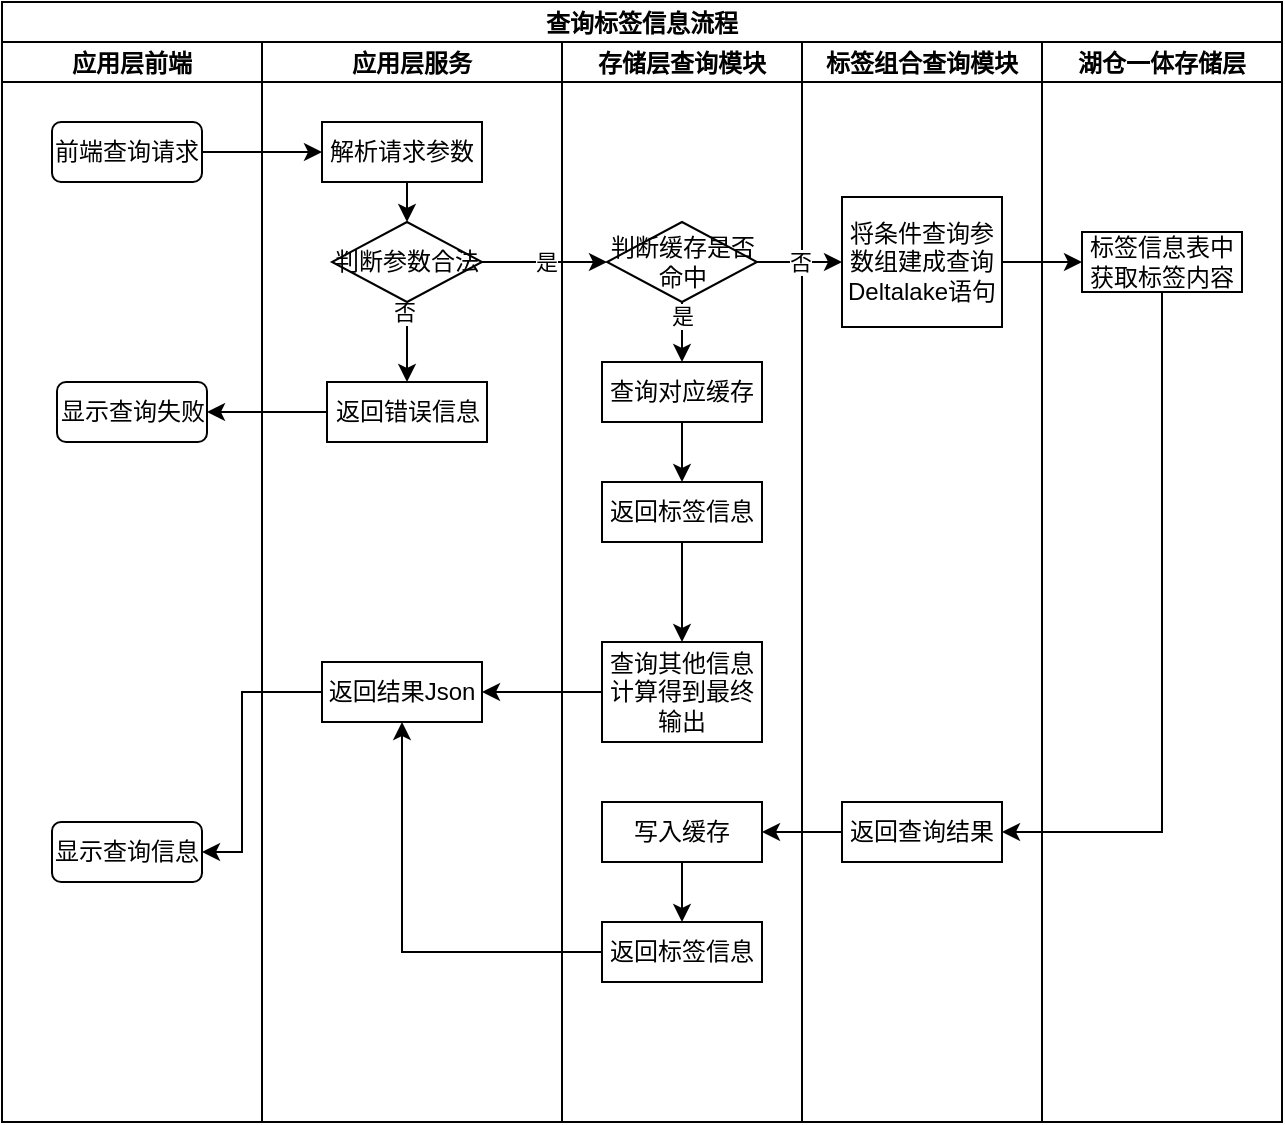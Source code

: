 <mxfile version="17.1.2" type="github">
  <diagram id="_-KhlgRjDGJnE1wBygxN" name="第 1 页">
    <mxGraphModel dx="1158" dy="779" grid="1" gridSize="10" guides="1" tooltips="1" connect="1" arrows="1" fold="1" page="1" pageScale="1" pageWidth="850" pageHeight="1100" math="0" shadow="0">
      <root>
        <mxCell id="0" />
        <mxCell id="1" parent="0" />
        <mxCell id="_END5mWc-I215Ko7BJCz-1" value="查询标签信息流程" style="swimlane;childLayout=stackLayout;resizeParent=1;resizeParentMax=0;startSize=20;" vertex="1" parent="1">
          <mxGeometry x="100" y="120" width="640" height="560" as="geometry" />
        </mxCell>
        <mxCell id="_END5mWc-I215Ko7BJCz-2" value="应用层前端" style="swimlane;startSize=20;" vertex="1" parent="_END5mWc-I215Ko7BJCz-1">
          <mxGeometry y="20" width="130" height="540" as="geometry" />
        </mxCell>
        <mxCell id="_END5mWc-I215Ko7BJCz-3" value="前端查询请求" style="rounded=1;whiteSpace=wrap;html=1;" vertex="1" parent="_END5mWc-I215Ko7BJCz-2">
          <mxGeometry x="25" y="40" width="75" height="30" as="geometry" />
        </mxCell>
        <mxCell id="_END5mWc-I215Ko7BJCz-5" value="显示查询信息" style="rounded=1;whiteSpace=wrap;html=1;" vertex="1" parent="_END5mWc-I215Ko7BJCz-2">
          <mxGeometry x="25" y="390" width="75" height="30" as="geometry" />
        </mxCell>
        <mxCell id="_END5mWc-I215Ko7BJCz-4" value="显示查询失败" style="rounded=1;whiteSpace=wrap;html=1;" vertex="1" parent="_END5mWc-I215Ko7BJCz-2">
          <mxGeometry x="27.5" y="170" width="75" height="30" as="geometry" />
        </mxCell>
        <mxCell id="_END5mWc-I215Ko7BJCz-6" value="应用层服务" style="swimlane;startSize=20;" vertex="1" parent="_END5mWc-I215Ko7BJCz-1">
          <mxGeometry x="130" y="20" width="150" height="540" as="geometry" />
        </mxCell>
        <mxCell id="_END5mWc-I215Ko7BJCz-7" style="edgeStyle=orthogonalEdgeStyle;rounded=0;orthogonalLoop=1;jettySize=auto;html=1;exitX=0.5;exitY=1;exitDx=0;exitDy=0;entryX=0.5;entryY=0;entryDx=0;entryDy=0;" edge="1" parent="_END5mWc-I215Ko7BJCz-6" source="_END5mWc-I215Ko7BJCz-8" target="_END5mWc-I215Ko7BJCz-10">
          <mxGeometry relative="1" as="geometry" />
        </mxCell>
        <mxCell id="_END5mWc-I215Ko7BJCz-8" value="解析请求参数" style="rounded=0;whiteSpace=wrap;html=1;" vertex="1" parent="_END5mWc-I215Ko7BJCz-6">
          <mxGeometry x="30" y="40" width="80" height="30" as="geometry" />
        </mxCell>
        <mxCell id="_END5mWc-I215Ko7BJCz-52" style="edgeStyle=orthogonalEdgeStyle;rounded=0;orthogonalLoop=1;jettySize=auto;html=1;exitX=0.5;exitY=1;exitDx=0;exitDy=0;" edge="1" parent="_END5mWc-I215Ko7BJCz-6" source="_END5mWc-I215Ko7BJCz-10" target="_END5mWc-I215Ko7BJCz-51">
          <mxGeometry relative="1" as="geometry" />
        </mxCell>
        <mxCell id="_END5mWc-I215Ko7BJCz-54" value="否" style="edgeLabel;html=1;align=center;verticalAlign=middle;resizable=0;points=[];" vertex="1" connectable="0" parent="_END5mWc-I215Ko7BJCz-52">
          <mxGeometry x="-0.76" y="-2" relative="1" as="geometry">
            <mxPoint as="offset" />
          </mxGeometry>
        </mxCell>
        <mxCell id="_END5mWc-I215Ko7BJCz-10" value="判断参数合法" style="rhombus;whiteSpace=wrap;html=1;" vertex="1" parent="_END5mWc-I215Ko7BJCz-6">
          <mxGeometry x="35" y="90" width="75" height="40" as="geometry" />
        </mxCell>
        <mxCell id="_END5mWc-I215Ko7BJCz-49" value="返回结果Json" style="rounded=0;whiteSpace=wrap;html=1;" vertex="1" parent="_END5mWc-I215Ko7BJCz-6">
          <mxGeometry x="30" y="310" width="80" height="30" as="geometry" />
        </mxCell>
        <mxCell id="_END5mWc-I215Ko7BJCz-51" value="返回错误信息" style="rounded=0;whiteSpace=wrap;html=1;" vertex="1" parent="_END5mWc-I215Ko7BJCz-6">
          <mxGeometry x="32.5" y="170" width="80" height="30" as="geometry" />
        </mxCell>
        <mxCell id="_END5mWc-I215Ko7BJCz-12" value="存储层查询模块" style="swimlane;startSize=20;" vertex="1" parent="_END5mWc-I215Ko7BJCz-1">
          <mxGeometry x="280" y="20" width="120" height="540" as="geometry" />
        </mxCell>
        <mxCell id="_END5mWc-I215Ko7BJCz-42" style="edgeStyle=orthogonalEdgeStyle;rounded=0;orthogonalLoop=1;jettySize=auto;html=1;entryX=0.5;entryY=0;entryDx=0;entryDy=0;" edge="1" parent="_END5mWc-I215Ko7BJCz-12" source="_END5mWc-I215Ko7BJCz-14" target="_END5mWc-I215Ko7BJCz-41">
          <mxGeometry relative="1" as="geometry" />
        </mxCell>
        <mxCell id="_END5mWc-I215Ko7BJCz-58" value="是" style="edgeLabel;html=1;align=center;verticalAlign=middle;resizable=0;points=[];" vertex="1" connectable="0" parent="_END5mWc-I215Ko7BJCz-42">
          <mxGeometry x="-0.72" relative="1" as="geometry">
            <mxPoint as="offset" />
          </mxGeometry>
        </mxCell>
        <mxCell id="_END5mWc-I215Ko7BJCz-14" value="判断缓存是否命中" style="rhombus;whiteSpace=wrap;html=1;" vertex="1" parent="_END5mWc-I215Ko7BJCz-12">
          <mxGeometry x="22.5" y="90" width="75" height="40" as="geometry" />
        </mxCell>
        <mxCell id="_END5mWc-I215Ko7BJCz-45" style="edgeStyle=orthogonalEdgeStyle;rounded=0;orthogonalLoop=1;jettySize=auto;html=1;" edge="1" parent="_END5mWc-I215Ko7BJCz-12" source="_END5mWc-I215Ko7BJCz-41" target="_END5mWc-I215Ko7BJCz-44">
          <mxGeometry relative="1" as="geometry" />
        </mxCell>
        <mxCell id="_END5mWc-I215Ko7BJCz-41" value="查询对应缓存" style="rounded=0;whiteSpace=wrap;html=1;" vertex="1" parent="_END5mWc-I215Ko7BJCz-12">
          <mxGeometry x="20" y="160" width="80" height="30" as="geometry" />
        </mxCell>
        <mxCell id="_END5mWc-I215Ko7BJCz-48" style="edgeStyle=orthogonalEdgeStyle;rounded=0;orthogonalLoop=1;jettySize=auto;html=1;entryX=0.5;entryY=0;entryDx=0;entryDy=0;" edge="1" parent="_END5mWc-I215Ko7BJCz-12" source="_END5mWc-I215Ko7BJCz-44" target="_END5mWc-I215Ko7BJCz-47">
          <mxGeometry relative="1" as="geometry" />
        </mxCell>
        <mxCell id="_END5mWc-I215Ko7BJCz-44" value="返回标签信息" style="rounded=0;whiteSpace=wrap;html=1;" vertex="1" parent="_END5mWc-I215Ko7BJCz-12">
          <mxGeometry x="20" y="220" width="80" height="30" as="geometry" />
        </mxCell>
        <mxCell id="_END5mWc-I215Ko7BJCz-47" value="查询其他信息计算得到最终输出" style="rounded=0;whiteSpace=wrap;html=1;" vertex="1" parent="_END5mWc-I215Ko7BJCz-12">
          <mxGeometry x="20" y="300" width="80" height="50" as="geometry" />
        </mxCell>
        <mxCell id="_END5mWc-I215Ko7BJCz-67" style="edgeStyle=orthogonalEdgeStyle;rounded=0;orthogonalLoop=1;jettySize=auto;html=1;exitX=0.5;exitY=1;exitDx=0;exitDy=0;" edge="1" parent="_END5mWc-I215Ko7BJCz-12" source="_END5mWc-I215Ko7BJCz-63" target="_END5mWc-I215Ko7BJCz-65">
          <mxGeometry relative="1" as="geometry" />
        </mxCell>
        <mxCell id="_END5mWc-I215Ko7BJCz-63" value="写入缓存" style="rounded=0;whiteSpace=wrap;html=1;" vertex="1" parent="_END5mWc-I215Ko7BJCz-12">
          <mxGeometry x="20" y="380" width="80" height="30" as="geometry" />
        </mxCell>
        <mxCell id="_END5mWc-I215Ko7BJCz-65" value="返回标签信息" style="rounded=0;whiteSpace=wrap;html=1;" vertex="1" parent="_END5mWc-I215Ko7BJCz-12">
          <mxGeometry x="20" y="440" width="80" height="30" as="geometry" />
        </mxCell>
        <mxCell id="_END5mWc-I215Ko7BJCz-16" value="标签组合查询模块" style="swimlane;startSize=20;" vertex="1" parent="_END5mWc-I215Ko7BJCz-1">
          <mxGeometry x="400" y="20" width="120" height="540" as="geometry" />
        </mxCell>
        <mxCell id="_END5mWc-I215Ko7BJCz-56" value="将条件查询参数组建成查询Deltalake语句" style="rounded=0;whiteSpace=wrap;html=1;" vertex="1" parent="_END5mWc-I215Ko7BJCz-16">
          <mxGeometry x="20" y="77.5" width="80" height="65" as="geometry" />
        </mxCell>
        <mxCell id="_END5mWc-I215Ko7BJCz-61" value="返回查询结果" style="rounded=0;whiteSpace=wrap;html=1;" vertex="1" parent="_END5mWc-I215Ko7BJCz-16">
          <mxGeometry x="20" y="380" width="80" height="30" as="geometry" />
        </mxCell>
        <mxCell id="_END5mWc-I215Ko7BJCz-23" style="edgeStyle=orthogonalEdgeStyle;rounded=0;orthogonalLoop=1;jettySize=auto;html=1;exitX=1;exitY=0.5;exitDx=0;exitDy=0;" edge="1" parent="_END5mWc-I215Ko7BJCz-1" source="_END5mWc-I215Ko7BJCz-3" target="_END5mWc-I215Ko7BJCz-8">
          <mxGeometry relative="1" as="geometry" />
        </mxCell>
        <mxCell id="_END5mWc-I215Ko7BJCz-27" value="湖仓一体存储层" style="swimlane;startSize=20;" vertex="1" parent="_END5mWc-I215Ko7BJCz-1">
          <mxGeometry x="520" y="20" width="120" height="540" as="geometry" />
        </mxCell>
        <mxCell id="_END5mWc-I215Ko7BJCz-59" value="标签信息表中获取标签内容" style="rounded=0;whiteSpace=wrap;html=1;" vertex="1" parent="_END5mWc-I215Ko7BJCz-27">
          <mxGeometry x="20" y="95" width="80" height="30" as="geometry" />
        </mxCell>
        <mxCell id="_END5mWc-I215Ko7BJCz-40" value="是" style="edgeStyle=orthogonalEdgeStyle;rounded=0;orthogonalLoop=1;jettySize=auto;html=1;exitX=1;exitY=0.5;exitDx=0;exitDy=0;entryX=0;entryY=0.5;entryDx=0;entryDy=0;" edge="1" parent="_END5mWc-I215Ko7BJCz-1" source="_END5mWc-I215Ko7BJCz-10" target="_END5mWc-I215Ko7BJCz-14">
          <mxGeometry relative="1" as="geometry">
            <mxPoint x="297.5" y="130" as="targetPoint" />
          </mxGeometry>
        </mxCell>
        <mxCell id="_END5mWc-I215Ko7BJCz-50" style="edgeStyle=orthogonalEdgeStyle;rounded=0;orthogonalLoop=1;jettySize=auto;html=1;entryX=1;entryY=0.5;entryDx=0;entryDy=0;" edge="1" parent="_END5mWc-I215Ko7BJCz-1" source="_END5mWc-I215Ko7BJCz-47" target="_END5mWc-I215Ko7BJCz-49">
          <mxGeometry relative="1" as="geometry" />
        </mxCell>
        <mxCell id="_END5mWc-I215Ko7BJCz-53" style="edgeStyle=orthogonalEdgeStyle;rounded=0;orthogonalLoop=1;jettySize=auto;html=1;exitX=0;exitY=0.5;exitDx=0;exitDy=0;" edge="1" parent="_END5mWc-I215Ko7BJCz-1" source="_END5mWc-I215Ko7BJCz-51" target="_END5mWc-I215Ko7BJCz-4">
          <mxGeometry relative="1" as="geometry" />
        </mxCell>
        <mxCell id="_END5mWc-I215Ko7BJCz-55" style="edgeStyle=orthogonalEdgeStyle;rounded=0;orthogonalLoop=1;jettySize=auto;html=1;exitX=0;exitY=0.5;exitDx=0;exitDy=0;entryX=1;entryY=0.5;entryDx=0;entryDy=0;" edge="1" parent="_END5mWc-I215Ko7BJCz-1" source="_END5mWc-I215Ko7BJCz-49" target="_END5mWc-I215Ko7BJCz-5">
          <mxGeometry relative="1" as="geometry">
            <Array as="points">
              <mxPoint x="120" y="345" />
              <mxPoint x="120" y="425" />
            </Array>
          </mxGeometry>
        </mxCell>
        <mxCell id="_END5mWc-I215Ko7BJCz-57" value="否" style="edgeStyle=orthogonalEdgeStyle;rounded=0;orthogonalLoop=1;jettySize=auto;html=1;exitX=1;exitY=0.5;exitDx=0;exitDy=0;entryX=0;entryY=0.5;entryDx=0;entryDy=0;" edge="1" parent="_END5mWc-I215Ko7BJCz-1" source="_END5mWc-I215Ko7BJCz-14" target="_END5mWc-I215Ko7BJCz-56">
          <mxGeometry relative="1" as="geometry" />
        </mxCell>
        <mxCell id="_END5mWc-I215Ko7BJCz-60" style="edgeStyle=orthogonalEdgeStyle;rounded=0;orthogonalLoop=1;jettySize=auto;html=1;exitX=1;exitY=0.5;exitDx=0;exitDy=0;" edge="1" parent="_END5mWc-I215Ko7BJCz-1" source="_END5mWc-I215Ko7BJCz-56" target="_END5mWc-I215Ko7BJCz-59">
          <mxGeometry relative="1" as="geometry" />
        </mxCell>
        <mxCell id="_END5mWc-I215Ko7BJCz-62" style="edgeStyle=orthogonalEdgeStyle;rounded=0;orthogonalLoop=1;jettySize=auto;html=1;exitX=0.5;exitY=1;exitDx=0;exitDy=0;entryX=1;entryY=0.5;entryDx=0;entryDy=0;" edge="1" parent="_END5mWc-I215Ko7BJCz-1" source="_END5mWc-I215Ko7BJCz-59" target="_END5mWc-I215Ko7BJCz-61">
          <mxGeometry relative="1" as="geometry" />
        </mxCell>
        <mxCell id="_END5mWc-I215Ko7BJCz-64" style="edgeStyle=orthogonalEdgeStyle;rounded=0;orthogonalLoop=1;jettySize=auto;html=1;exitX=0;exitY=0.5;exitDx=0;exitDy=0;entryX=1;entryY=0.5;entryDx=0;entryDy=0;" edge="1" parent="_END5mWc-I215Ko7BJCz-1" source="_END5mWc-I215Ko7BJCz-61" target="_END5mWc-I215Ko7BJCz-63">
          <mxGeometry relative="1" as="geometry" />
        </mxCell>
        <mxCell id="_END5mWc-I215Ko7BJCz-68" style="edgeStyle=orthogonalEdgeStyle;rounded=0;orthogonalLoop=1;jettySize=auto;html=1;exitX=0;exitY=0.5;exitDx=0;exitDy=0;entryX=0.5;entryY=1;entryDx=0;entryDy=0;" edge="1" parent="_END5mWc-I215Ko7BJCz-1" source="_END5mWc-I215Ko7BJCz-65" target="_END5mWc-I215Ko7BJCz-49">
          <mxGeometry relative="1" as="geometry" />
        </mxCell>
      </root>
    </mxGraphModel>
  </diagram>
</mxfile>
